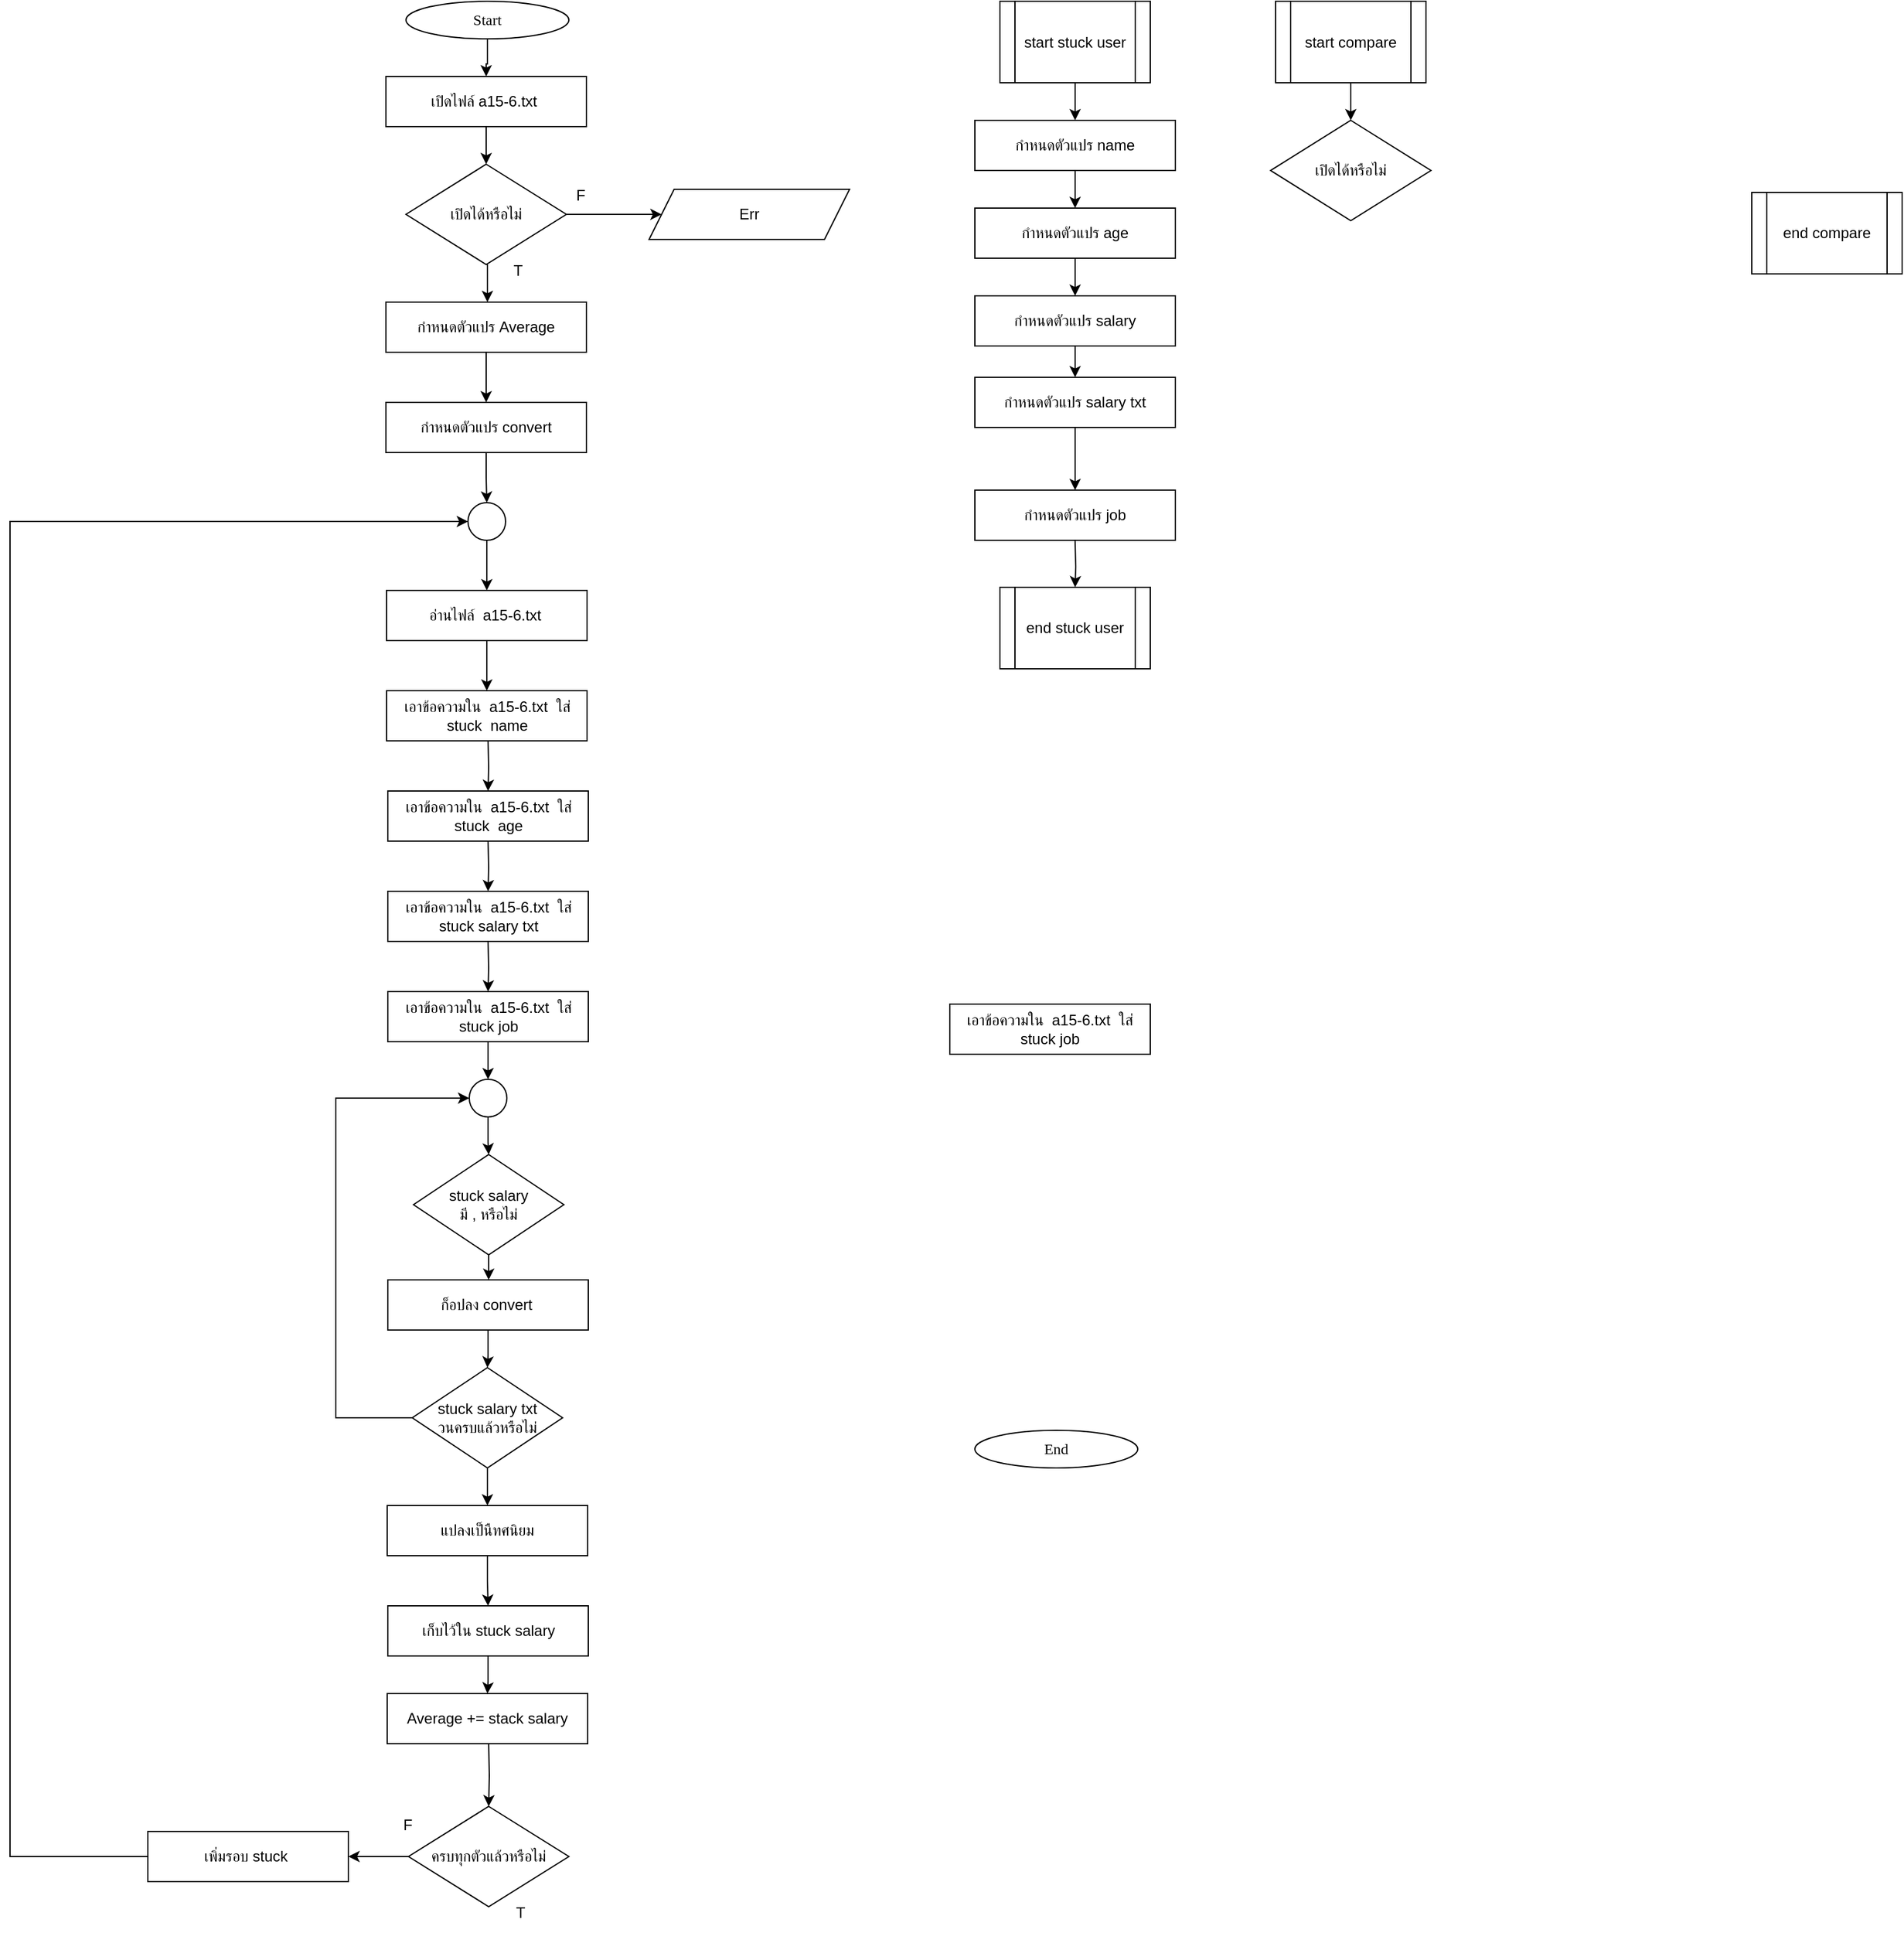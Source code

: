 <mxfile version="25.0.3">
  <diagram name="Page-1" id="8SazFHb4lPqUfUG7CR4b">
    <mxGraphModel dx="1366" dy="1385" grid="1" gridSize="10" guides="1" tooltips="1" connect="1" arrows="1" fold="1" page="1" pageScale="1" pageWidth="850" pageHeight="1100" math="0" shadow="0">
      <root>
        <mxCell id="0" />
        <mxCell id="1" parent="0" />
        <mxCell id="S6nSc5eygMtevFcIqzhv-2" value="" style="edgeStyle=orthogonalEdgeStyle;rounded=0;orthogonalLoop=1;jettySize=auto;html=1;" parent="1" source="S6nSc5eygMtevFcIqzhv-3" target="S6nSc5eygMtevFcIqzhv-5" edge="1">
          <mxGeometry relative="1" as="geometry" />
        </mxCell>
        <mxCell id="S6nSc5eygMtevFcIqzhv-3" value="&lt;font data-font-src=&quot;https://fonts.googleapis.com/css?family=Sarabun&quot; face=&quot;Sarabun&quot;&gt;Start&lt;/font&gt;" style="ellipse;whiteSpace=wrap;html=1;" parent="1" vertex="1">
          <mxGeometry x="-424.0" y="-1070" width="130" height="30" as="geometry" />
        </mxCell>
        <mxCell id="S6nSc5eygMtevFcIqzhv-4" value="" style="edgeStyle=orthogonalEdgeStyle;rounded=0;orthogonalLoop=1;jettySize=auto;html=1;" parent="1" source="S6nSc5eygMtevFcIqzhv-5" target="S6nSc5eygMtevFcIqzhv-7" edge="1">
          <mxGeometry relative="1" as="geometry" />
        </mxCell>
        <mxCell id="S6nSc5eygMtevFcIqzhv-5" value="เปิดไฟล์&amp;nbsp;a15-6.txt&amp;nbsp;&lt;span style=&quot;color: rgba(0, 0, 0, 0); font-family: monospace; font-size: 0px; text-align: start; text-wrap-mode: nowrap;&quot;&gt;%3CmxGraphModel%3E%3Croot%3E%3CmxCell%20id%3D%220%22%2F%3E%3CmxCell%20id%3D%221%22%20parent%3D%220%22%2F%3E%3CmxCell%20id%3D%222%22%20value%3D%22%E0%B8%81%E0%B8%B3%E0%B8%AB%E0%B8%99%E0%B8%94%E0%B8%95%E0%B8%B1%E0%B8%A7%E0%B9%81%E0%B8%9B%E0%B8%A3%20arr%22%20style%3D%22rounded%3D0%3BwhiteSpace%3Dwrap%3Bhtml%3D1%3B%22%20vertex%3D%221%22%20parent%3D%221%22%3E%3CmxGeometry%20x%3D%22-680%22%20y%3D%22-980%22%20width%3D%22160%22%20height%3D%2240%22%20as%3D%22geometry%22%2F%3E%3C%2FmxCell%3E%3C%2Froot%3E%3C%2FmxGraphModel%3E&lt;/span&gt;" style="rounded=0;whiteSpace=wrap;html=1;" parent="1" vertex="1">
          <mxGeometry x="-440" y="-1010" width="160" height="40" as="geometry" />
        </mxCell>
        <mxCell id="S6nSc5eygMtevFcIqzhv-6" value="" style="edgeStyle=orthogonalEdgeStyle;rounded=0;orthogonalLoop=1;jettySize=auto;html=1;" parent="1" source="S6nSc5eygMtevFcIqzhv-7" target="S6nSc5eygMtevFcIqzhv-11" edge="1">
          <mxGeometry relative="1" as="geometry" />
        </mxCell>
        <mxCell id="S6nSc5eygMtevFcIqzhv-7" value="เปิดได้หรือไม่" style="rhombus;whiteSpace=wrap;html=1;" parent="1" vertex="1">
          <mxGeometry x="-424" y="-940" width="128" height="80" as="geometry" />
        </mxCell>
        <mxCell id="S6nSc5eygMtevFcIqzhv-8" value="" style="edgeStyle=orthogonalEdgeStyle;rounded=0;orthogonalLoop=1;jettySize=auto;html=1;" parent="1" source="S6nSc5eygMtevFcIqzhv-9" target="S6nSc5eygMtevFcIqzhv-19" edge="1">
          <mxGeometry relative="1" as="geometry" />
        </mxCell>
        <mxCell id="S6nSc5eygMtevFcIqzhv-9" value="อ่านไฟล์&amp;nbsp;&amp;nbsp;a15-6.txt&amp;nbsp;" style="rounded=0;whiteSpace=wrap;html=1;" parent="1" vertex="1">
          <mxGeometry x="-439.5" y="-600" width="160" height="40" as="geometry" />
        </mxCell>
        <mxCell id="S6nSc5eygMtevFcIqzhv-11" value="Err" style="rounded=0;whiteSpace=wrap;html=1;shape=parallelogram;perimeter=parallelogramPerimeter;fixedSize=1;" parent="1" vertex="1">
          <mxGeometry x="-230" y="-920" width="160" height="40" as="geometry" />
        </mxCell>
        <mxCell id="S6nSc5eygMtevFcIqzhv-12" value="&lt;font data-font-src=&quot;https://fonts.googleapis.com/css?family=Sarabun&quot; face=&quot;Sarabun&quot;&gt;End&lt;/font&gt;" style="ellipse;whiteSpace=wrap;html=1;" parent="1" vertex="1">
          <mxGeometry x="30.0" y="70" width="130" height="30" as="geometry" />
        </mxCell>
        <mxCell id="S6nSc5eygMtevFcIqzhv-13" value="" style="edgeStyle=orthogonalEdgeStyle;rounded=0;orthogonalLoop=1;jettySize=auto;html=1;" parent="1" edge="1">
          <mxGeometry relative="1" as="geometry">
            <mxPoint x="-359" y="-860" as="sourcePoint" />
            <mxPoint x="-359" y="-830" as="targetPoint" />
          </mxGeometry>
        </mxCell>
        <mxCell id="S6nSc5eygMtevFcIqzhv-14" value="T" style="text;html=1;align=center;verticalAlign=middle;resizable=0;points=[];autosize=1;strokeColor=none;fillColor=none;" parent="1" vertex="1">
          <mxGeometry x="-350" y="-870" width="30" height="30" as="geometry" />
        </mxCell>
        <mxCell id="S6nSc5eygMtevFcIqzhv-15" value="F" style="text;html=1;align=center;verticalAlign=middle;resizable=0;points=[];autosize=1;strokeColor=none;fillColor=none;" parent="1" vertex="1">
          <mxGeometry x="-300" y="-930" width="30" height="30" as="geometry" />
        </mxCell>
        <mxCell id="S6nSc5eygMtevFcIqzhv-17" value="" style="edgeStyle=orthogonalEdgeStyle;rounded=0;orthogonalLoop=1;jettySize=auto;html=1;" parent="1" source="S6nSc5eygMtevFcIqzhv-18" target="S6nSc5eygMtevFcIqzhv-9" edge="1">
          <mxGeometry relative="1" as="geometry" />
        </mxCell>
        <mxCell id="S6nSc5eygMtevFcIqzhv-18" value="" style="ellipse;whiteSpace=wrap;html=1;aspect=fixed;" parent="1" vertex="1">
          <mxGeometry x="-374.5" y="-670" width="30" height="30" as="geometry" />
        </mxCell>
        <mxCell id="S6nSc5eygMtevFcIqzhv-19" value="เอาข้อความใน&amp;nbsp;&amp;nbsp;a15-6.txt&amp;nbsp; ใส่ stuck&amp;nbsp; name" style="rounded=0;whiteSpace=wrap;html=1;" parent="1" vertex="1">
          <mxGeometry x="-439.5" y="-520" width="160" height="40" as="geometry" />
        </mxCell>
        <mxCell id="S6nSc5eygMtevFcIqzhv-20" value="" style="edgeStyle=orthogonalEdgeStyle;rounded=0;orthogonalLoop=1;jettySize=auto;html=1;" parent="1" target="S6nSc5eygMtevFcIqzhv-21" edge="1">
          <mxGeometry relative="1" as="geometry">
            <mxPoint x="-358.5" y="-480" as="sourcePoint" />
          </mxGeometry>
        </mxCell>
        <mxCell id="S6nSc5eygMtevFcIqzhv-21" value="เอาข้อความใน&amp;nbsp;&amp;nbsp;a15-6.txt&amp;nbsp; ใส่ stuck&amp;nbsp; age" style="rounded=0;whiteSpace=wrap;html=1;" parent="1" vertex="1">
          <mxGeometry x="-438.5" y="-440" width="160" height="40" as="geometry" />
        </mxCell>
        <mxCell id="S6nSc5eygMtevFcIqzhv-22" value="" style="edgeStyle=orthogonalEdgeStyle;rounded=0;orthogonalLoop=1;jettySize=auto;html=1;" parent="1" target="S6nSc5eygMtevFcIqzhv-23" edge="1">
          <mxGeometry relative="1" as="geometry">
            <mxPoint x="-358.5" y="-400" as="sourcePoint" />
          </mxGeometry>
        </mxCell>
        <mxCell id="S6nSc5eygMtevFcIqzhv-23" value="เอาข้อความใน&amp;nbsp;&amp;nbsp;a15-6.txt&amp;nbsp; ใส่ stuck&amp;nbsp;salary txt" style="rounded=0;whiteSpace=wrap;html=1;" parent="1" vertex="1">
          <mxGeometry x="-438.5" y="-360" width="160" height="40" as="geometry" />
        </mxCell>
        <mxCell id="S6nSc5eygMtevFcIqzhv-24" value="" style="edgeStyle=orthogonalEdgeStyle;rounded=0;orthogonalLoop=1;jettySize=auto;html=1;" parent="1" target="S6nSc5eygMtevFcIqzhv-26" edge="1">
          <mxGeometry relative="1" as="geometry">
            <mxPoint x="-358.5" y="-320" as="sourcePoint" />
          </mxGeometry>
        </mxCell>
        <mxCell id="S6nSc5eygMtevFcIqzhv-87" value="" style="edgeStyle=orthogonalEdgeStyle;rounded=0;orthogonalLoop=1;jettySize=auto;html=1;" parent="1" source="S6nSc5eygMtevFcIqzhv-26" target="S6nSc5eygMtevFcIqzhv-86" edge="1">
          <mxGeometry relative="1" as="geometry" />
        </mxCell>
        <mxCell id="S6nSc5eygMtevFcIqzhv-26" value="เอาข้อความใน&amp;nbsp;&amp;nbsp;a15-6.txt&amp;nbsp; ใส่ stuck&amp;nbsp;job" style="rounded=0;whiteSpace=wrap;html=1;" parent="1" vertex="1">
          <mxGeometry x="-438.5" y="-280" width="160" height="40" as="geometry" />
        </mxCell>
        <mxCell id="S6nSc5eygMtevFcIqzhv-27" value="" style="edgeStyle=orthogonalEdgeStyle;rounded=0;orthogonalLoop=1;jettySize=auto;html=1;" parent="1" source="S6nSc5eygMtevFcIqzhv-29" target="S6nSc5eygMtevFcIqzhv-50" edge="1">
          <mxGeometry relative="1" as="geometry" />
        </mxCell>
        <mxCell id="S6nSc5eygMtevFcIqzhv-29" value="ครบทุกตัวแล้วหรือไม่" style="rhombus;whiteSpace=wrap;html=1;" parent="1" vertex="1">
          <mxGeometry x="-422" y="370" width="128" height="80" as="geometry" />
        </mxCell>
        <mxCell id="S6nSc5eygMtevFcIqzhv-30" value="" style="edgeStyle=orthogonalEdgeStyle;rounded=0;orthogonalLoop=1;jettySize=auto;html=1;" parent="1" source="S6nSc5eygMtevFcIqzhv-31" target="S6nSc5eygMtevFcIqzhv-33" edge="1">
          <mxGeometry relative="1" as="geometry" />
        </mxCell>
        <mxCell id="S6nSc5eygMtevFcIqzhv-31" value="start stuck user" style="shape=process;whiteSpace=wrap;html=1;backgroundOutline=1;" parent="1" vertex="1">
          <mxGeometry x="50" y="-1070" width="120" height="65" as="geometry" />
        </mxCell>
        <mxCell id="S6nSc5eygMtevFcIqzhv-32" value="" style="edgeStyle=orthogonalEdgeStyle;rounded=0;orthogonalLoop=1;jettySize=auto;html=1;" parent="1" source="S6nSc5eygMtevFcIqzhv-33" target="S6nSc5eygMtevFcIqzhv-35" edge="1">
          <mxGeometry relative="1" as="geometry" />
        </mxCell>
        <mxCell id="S6nSc5eygMtevFcIqzhv-33" value="กำหนดตัวแปร name" style="rounded=0;whiteSpace=wrap;html=1;" parent="1" vertex="1">
          <mxGeometry x="30" y="-975" width="160" height="40" as="geometry" />
        </mxCell>
        <mxCell id="S6nSc5eygMtevFcIqzhv-34" value="" style="edgeStyle=orthogonalEdgeStyle;rounded=0;orthogonalLoop=1;jettySize=auto;html=1;" parent="1" source="S6nSc5eygMtevFcIqzhv-35" target="S6nSc5eygMtevFcIqzhv-38" edge="1">
          <mxGeometry relative="1" as="geometry" />
        </mxCell>
        <mxCell id="S6nSc5eygMtevFcIqzhv-35" value="กำหนดตัวแปร age" style="rounded=0;whiteSpace=wrap;html=1;" parent="1" vertex="1">
          <mxGeometry x="30" y="-905" width="160" height="40" as="geometry" />
        </mxCell>
        <mxCell id="S6nSc5eygMtevFcIqzhv-36" value="" style="edgeStyle=orthogonalEdgeStyle;rounded=0;orthogonalLoop=1;jettySize=auto;html=1;" parent="1" target="S6nSc5eygMtevFcIqzhv-39" edge="1">
          <mxGeometry relative="1" as="geometry">
            <mxPoint x="109.966" y="-640" as="sourcePoint" />
          </mxGeometry>
        </mxCell>
        <mxCell id="S6nSc5eygMtevFcIqzhv-70" value="" style="edgeStyle=orthogonalEdgeStyle;rounded=0;orthogonalLoop=1;jettySize=auto;html=1;" parent="1" source="S6nSc5eygMtevFcIqzhv-38" target="S6nSc5eygMtevFcIqzhv-69" edge="1">
          <mxGeometry relative="1" as="geometry" />
        </mxCell>
        <mxCell id="S6nSc5eygMtevFcIqzhv-38" value="กำหนดตัวแปร salary" style="rounded=0;whiteSpace=wrap;html=1;" parent="1" vertex="1">
          <mxGeometry x="30" y="-835" width="160" height="40" as="geometry" />
        </mxCell>
        <mxCell id="S6nSc5eygMtevFcIqzhv-39" value="end stuck user" style="shape=process;whiteSpace=wrap;html=1;backgroundOutline=1;" parent="1" vertex="1">
          <mxGeometry x="50" y="-602.5" width="120" height="65" as="geometry" />
        </mxCell>
        <mxCell id="S6nSc5eygMtevFcIqzhv-40" value="กำหนดตัวแปร job" style="rounded=0;whiteSpace=wrap;html=1;" parent="1" vertex="1">
          <mxGeometry x="30" y="-680" width="160" height="40" as="geometry" />
        </mxCell>
        <mxCell id="S6nSc5eygMtevFcIqzhv-41" value="" style="edgeStyle=orthogonalEdgeStyle;rounded=0;orthogonalLoop=1;jettySize=auto;html=1;" parent="1" source="S6nSc5eygMtevFcIqzhv-42" edge="1">
          <mxGeometry relative="1" as="geometry">
            <mxPoint x="330.0" y="-975" as="targetPoint" />
          </mxGeometry>
        </mxCell>
        <mxCell id="S6nSc5eygMtevFcIqzhv-42" value="start compare" style="shape=process;whiteSpace=wrap;html=1;backgroundOutline=1;" parent="1" vertex="1">
          <mxGeometry x="270" y="-1070" width="120" height="65" as="geometry" />
        </mxCell>
        <mxCell id="S6nSc5eygMtevFcIqzhv-45" value="end compare" style="shape=process;whiteSpace=wrap;html=1;backgroundOutline=1;" parent="1" vertex="1">
          <mxGeometry x="650" y="-917.5" width="120" height="65" as="geometry" />
        </mxCell>
        <mxCell id="S6nSc5eygMtevFcIqzhv-73" value="" style="edgeStyle=orthogonalEdgeStyle;rounded=0;orthogonalLoop=1;jettySize=auto;html=1;" parent="1" source="S6nSc5eygMtevFcIqzhv-46" target="S6nSc5eygMtevFcIqzhv-72" edge="1">
          <mxGeometry relative="1" as="geometry" />
        </mxCell>
        <mxCell id="S6nSc5eygMtevFcIqzhv-46" value="กำหนดตัวแปร&amp;nbsp;Average" style="rounded=0;whiteSpace=wrap;html=1;" parent="1" vertex="1">
          <mxGeometry x="-440" y="-830" width="160" height="40" as="geometry" />
        </mxCell>
        <mxCell id="S6nSc5eygMtevFcIqzhv-47" value="" style="edgeStyle=orthogonalEdgeStyle;rounded=0;orthogonalLoop=1;jettySize=auto;html=1;" parent="1" target="S6nSc5eygMtevFcIqzhv-29" edge="1">
          <mxGeometry relative="1" as="geometry">
            <mxPoint x="-358" y="320" as="sourcePoint" />
          </mxGeometry>
        </mxCell>
        <mxCell id="S6nSc5eygMtevFcIqzhv-48" value="Average += stack salary" style="rounded=0;whiteSpace=wrap;html=1;" parent="1" vertex="1">
          <mxGeometry x="-439" y="280" width="160" height="40" as="geometry" />
        </mxCell>
        <mxCell id="S6nSc5eygMtevFcIqzhv-99" style="edgeStyle=orthogonalEdgeStyle;rounded=0;orthogonalLoop=1;jettySize=auto;html=1;entryX=0;entryY=0.5;entryDx=0;entryDy=0;" parent="1" source="S6nSc5eygMtevFcIqzhv-50" target="S6nSc5eygMtevFcIqzhv-18" edge="1">
          <mxGeometry relative="1" as="geometry">
            <Array as="points">
              <mxPoint x="-740" y="410" />
              <mxPoint x="-740" y="-655" />
            </Array>
          </mxGeometry>
        </mxCell>
        <mxCell id="S6nSc5eygMtevFcIqzhv-50" value="เพิ่มรอบ stuck&amp;nbsp;" style="rounded=0;whiteSpace=wrap;html=1;" parent="1" vertex="1">
          <mxGeometry x="-630" y="390" width="160" height="40" as="geometry" />
        </mxCell>
        <mxCell id="S6nSc5eygMtevFcIqzhv-65" value="T" style="text;html=1;align=center;verticalAlign=middle;resizable=0;points=[];autosize=1;strokeColor=none;fillColor=none;" parent="1" vertex="1">
          <mxGeometry x="-348" y="440" width="30" height="30" as="geometry" />
        </mxCell>
        <mxCell id="S6nSc5eygMtevFcIqzhv-66" value="F" style="text;html=1;align=center;verticalAlign=middle;resizable=0;points=[];autosize=1;strokeColor=none;fillColor=none;" parent="1" vertex="1">
          <mxGeometry x="-438" y="370" width="30" height="30" as="geometry" />
        </mxCell>
        <mxCell id="S6nSc5eygMtevFcIqzhv-71" value="" style="edgeStyle=orthogonalEdgeStyle;rounded=0;orthogonalLoop=1;jettySize=auto;html=1;" parent="1" source="S6nSc5eygMtevFcIqzhv-69" target="S6nSc5eygMtevFcIqzhv-40" edge="1">
          <mxGeometry relative="1" as="geometry" />
        </mxCell>
        <mxCell id="S6nSc5eygMtevFcIqzhv-69" value="กำหนดตัวแปร salary txt" style="rounded=0;whiteSpace=wrap;html=1;" parent="1" vertex="1">
          <mxGeometry x="30" y="-770" width="160" height="40" as="geometry" />
        </mxCell>
        <mxCell id="S6nSc5eygMtevFcIqzhv-74" value="" style="edgeStyle=orthogonalEdgeStyle;rounded=0;orthogonalLoop=1;jettySize=auto;html=1;" parent="1" source="S6nSc5eygMtevFcIqzhv-72" target="S6nSc5eygMtevFcIqzhv-18" edge="1">
          <mxGeometry relative="1" as="geometry" />
        </mxCell>
        <mxCell id="S6nSc5eygMtevFcIqzhv-72" value="กำหนดตัวแปร&amp;nbsp;convert" style="rounded=0;whiteSpace=wrap;html=1;" parent="1" vertex="1">
          <mxGeometry x="-440" y="-750" width="160" height="40" as="geometry" />
        </mxCell>
        <mxCell id="S6nSc5eygMtevFcIqzhv-76" value="เอาข้อความใน&amp;nbsp;&amp;nbsp;a15-6.txt&amp;nbsp; ใส่ stuck&amp;nbsp;job" style="rounded=0;whiteSpace=wrap;html=1;" parent="1" vertex="1">
          <mxGeometry x="10" y="-270" width="160" height="40" as="geometry" />
        </mxCell>
        <mxCell id="S6nSc5eygMtevFcIqzhv-93" style="edgeStyle=orthogonalEdgeStyle;rounded=0;orthogonalLoop=1;jettySize=auto;html=1;entryX=0;entryY=0.5;entryDx=0;entryDy=0;" parent="1" source="S6nSc5eygMtevFcIqzhv-77" target="S6nSc5eygMtevFcIqzhv-86" edge="1">
          <mxGeometry relative="1" as="geometry">
            <Array as="points">
              <mxPoint x="-480" y="60" />
              <mxPoint x="-480" y="-195" />
            </Array>
          </mxGeometry>
        </mxCell>
        <mxCell id="S6nSc5eygMtevFcIqzhv-95" value="" style="edgeStyle=orthogonalEdgeStyle;rounded=0;orthogonalLoop=1;jettySize=auto;html=1;" parent="1" source="S6nSc5eygMtevFcIqzhv-77" target="S6nSc5eygMtevFcIqzhv-94" edge="1">
          <mxGeometry relative="1" as="geometry" />
        </mxCell>
        <mxCell id="S6nSc5eygMtevFcIqzhv-77" value="stuck&amp;nbsp;salary txt&lt;div&gt;วนครบแล้วหรือไม่&lt;/div&gt;" style="rhombus;whiteSpace=wrap;html=1;" parent="1" vertex="1">
          <mxGeometry x="-419" y="20" width="120" height="80" as="geometry" />
        </mxCell>
        <mxCell id="S6nSc5eygMtevFcIqzhv-84" value="" style="edgeStyle=orthogonalEdgeStyle;rounded=0;orthogonalLoop=1;jettySize=auto;html=1;" parent="1" source="S6nSc5eygMtevFcIqzhv-82" target="S6nSc5eygMtevFcIqzhv-83" edge="1">
          <mxGeometry relative="1" as="geometry" />
        </mxCell>
        <mxCell id="S6nSc5eygMtevFcIqzhv-82" value="stuck&amp;nbsp;salary&lt;div&gt;มี , หรือไม่&lt;/div&gt;" style="rhombus;whiteSpace=wrap;html=1;" parent="1" vertex="1">
          <mxGeometry x="-418" y="-150" width="120" height="80" as="geometry" />
        </mxCell>
        <mxCell id="S6nSc5eygMtevFcIqzhv-91" value="" style="edgeStyle=orthogonalEdgeStyle;rounded=0;orthogonalLoop=1;jettySize=auto;html=1;" parent="1" source="S6nSc5eygMtevFcIqzhv-83" target="S6nSc5eygMtevFcIqzhv-77" edge="1">
          <mxGeometry relative="1" as="geometry" />
        </mxCell>
        <mxCell id="S6nSc5eygMtevFcIqzhv-83" value="ก็อปลง convert&amp;nbsp;" style="rounded=0;whiteSpace=wrap;html=1;" parent="1" vertex="1">
          <mxGeometry x="-438.5" y="-50" width="160" height="40" as="geometry" />
        </mxCell>
        <mxCell id="S6nSc5eygMtevFcIqzhv-92" value="" style="edgeStyle=orthogonalEdgeStyle;rounded=0;orthogonalLoop=1;jettySize=auto;html=1;" parent="1" source="S6nSc5eygMtevFcIqzhv-86" target="S6nSc5eygMtevFcIqzhv-82" edge="1">
          <mxGeometry relative="1" as="geometry" />
        </mxCell>
        <mxCell id="S6nSc5eygMtevFcIqzhv-86" value="" style="ellipse;whiteSpace=wrap;html=1;aspect=fixed;" parent="1" vertex="1">
          <mxGeometry x="-373.5" y="-210" width="30" height="30" as="geometry" />
        </mxCell>
        <mxCell id="S6nSc5eygMtevFcIqzhv-97" value="" style="edgeStyle=orthogonalEdgeStyle;rounded=0;orthogonalLoop=1;jettySize=auto;html=1;" parent="1" source="S6nSc5eygMtevFcIqzhv-94" target="S6nSc5eygMtevFcIqzhv-96" edge="1">
          <mxGeometry relative="1" as="geometry" />
        </mxCell>
        <mxCell id="S6nSc5eygMtevFcIqzhv-94" value="แปลงเป็นืทศนิยม" style="rounded=0;whiteSpace=wrap;html=1;" parent="1" vertex="1">
          <mxGeometry x="-439" y="130" width="160" height="40" as="geometry" />
        </mxCell>
        <mxCell id="S6nSc5eygMtevFcIqzhv-98" value="" style="edgeStyle=orthogonalEdgeStyle;rounded=0;orthogonalLoop=1;jettySize=auto;html=1;" parent="1" source="S6nSc5eygMtevFcIqzhv-96" target="S6nSc5eygMtevFcIqzhv-48" edge="1">
          <mxGeometry relative="1" as="geometry" />
        </mxCell>
        <mxCell id="S6nSc5eygMtevFcIqzhv-96" value="เก็บไว้ใน stuck salary" style="rounded=0;whiteSpace=wrap;html=1;" parent="1" vertex="1">
          <mxGeometry x="-438.5" y="210" width="160" height="40" as="geometry" />
        </mxCell>
        <mxCell id="S6nSc5eygMtevFcIqzhv-100" value="เปิดได้หรือไม่" style="rhombus;whiteSpace=wrap;html=1;" parent="1" vertex="1">
          <mxGeometry x="266" y="-975" width="128" height="80" as="geometry" />
        </mxCell>
      </root>
    </mxGraphModel>
  </diagram>
</mxfile>
